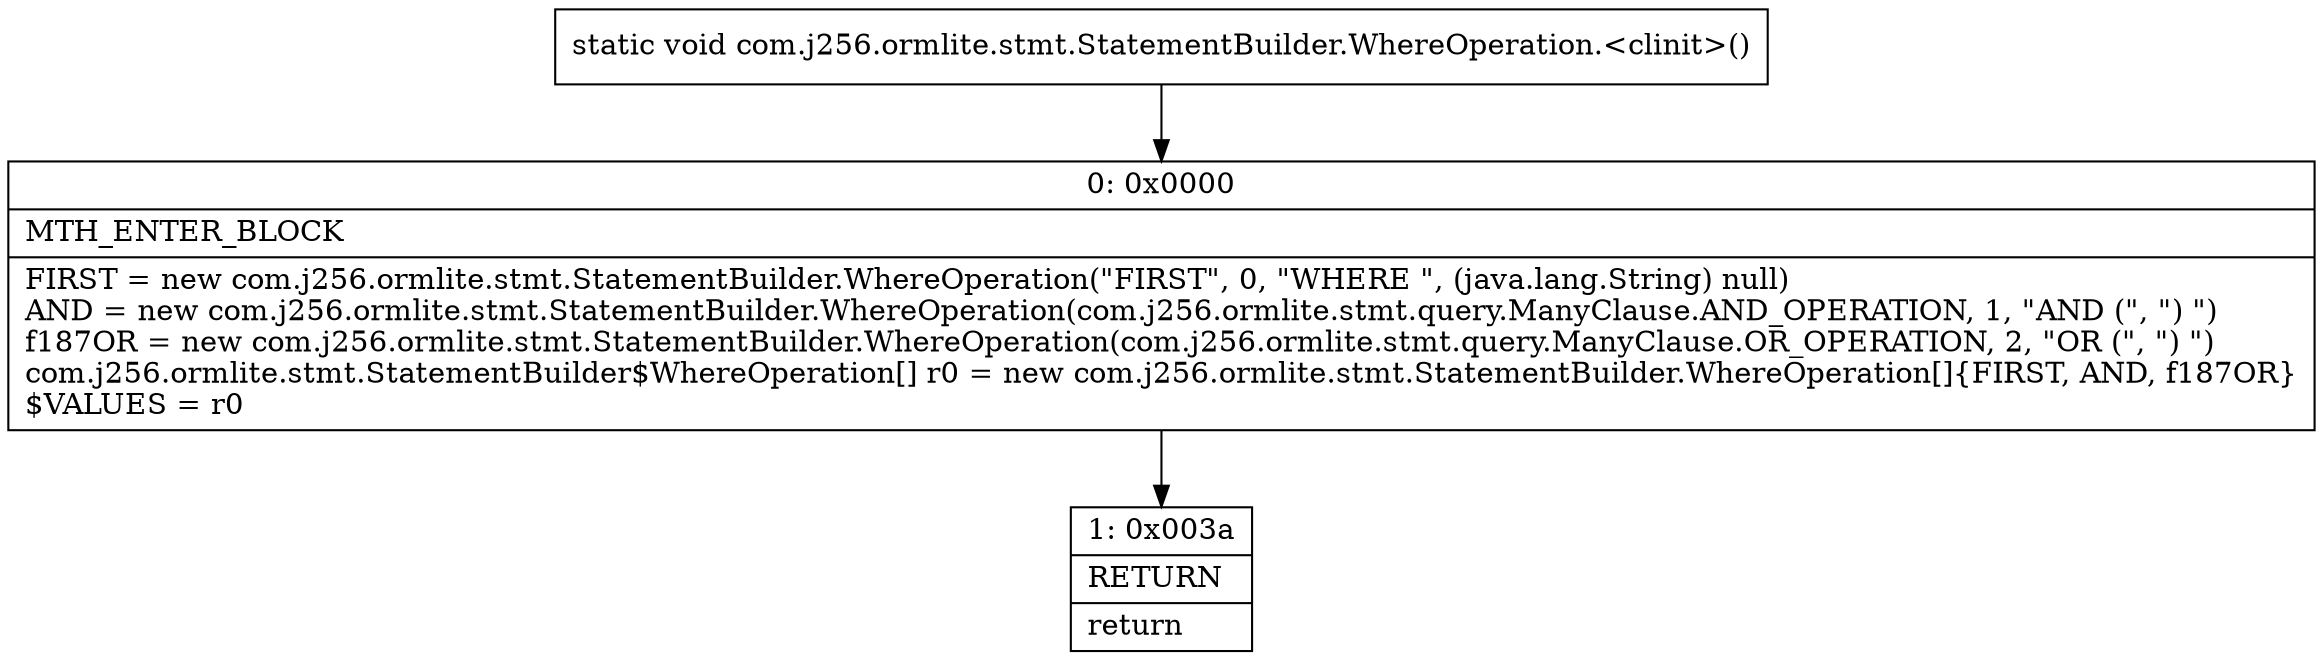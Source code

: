 digraph "CFG forcom.j256.ormlite.stmt.StatementBuilder.WhereOperation.\<clinit\>()V" {
Node_0 [shape=record,label="{0\:\ 0x0000|MTH_ENTER_BLOCK\l|FIRST = new com.j256.ormlite.stmt.StatementBuilder.WhereOperation(\"FIRST\", 0, \"WHERE \", (java.lang.String) null)\lAND = new com.j256.ormlite.stmt.StatementBuilder.WhereOperation(com.j256.ormlite.stmt.query.ManyClause.AND_OPERATION, 1, \"AND (\", \") \")\lf187OR = new com.j256.ormlite.stmt.StatementBuilder.WhereOperation(com.j256.ormlite.stmt.query.ManyClause.OR_OPERATION, 2, \"OR (\", \") \")\lcom.j256.ormlite.stmt.StatementBuilder$WhereOperation[] r0 = new com.j256.ormlite.stmt.StatementBuilder.WhereOperation[]\{FIRST, AND, f187OR\}\l$VALUES = r0\l}"];
Node_1 [shape=record,label="{1\:\ 0x003a|RETURN\l|return\l}"];
MethodNode[shape=record,label="{static void com.j256.ormlite.stmt.StatementBuilder.WhereOperation.\<clinit\>() }"];
MethodNode -> Node_0;
Node_0 -> Node_1;
}

